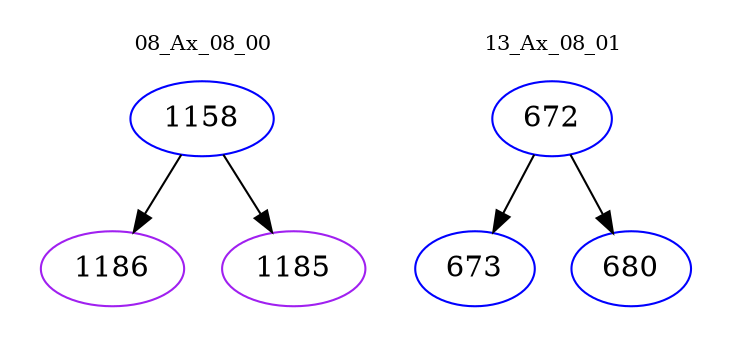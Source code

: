 digraph{
subgraph cluster_0 {
color = white
label = "08_Ax_08_00";
fontsize=10;
T0_1158 [label="1158", color="blue"]
T0_1158 -> T0_1186 [color="black"]
T0_1186 [label="1186", color="purple"]
T0_1158 -> T0_1185 [color="black"]
T0_1185 [label="1185", color="purple"]
}
subgraph cluster_1 {
color = white
label = "13_Ax_08_01";
fontsize=10;
T1_672 [label="672", color="blue"]
T1_672 -> T1_673 [color="black"]
T1_673 [label="673", color="blue"]
T1_672 -> T1_680 [color="black"]
T1_680 [label="680", color="blue"]
}
}
